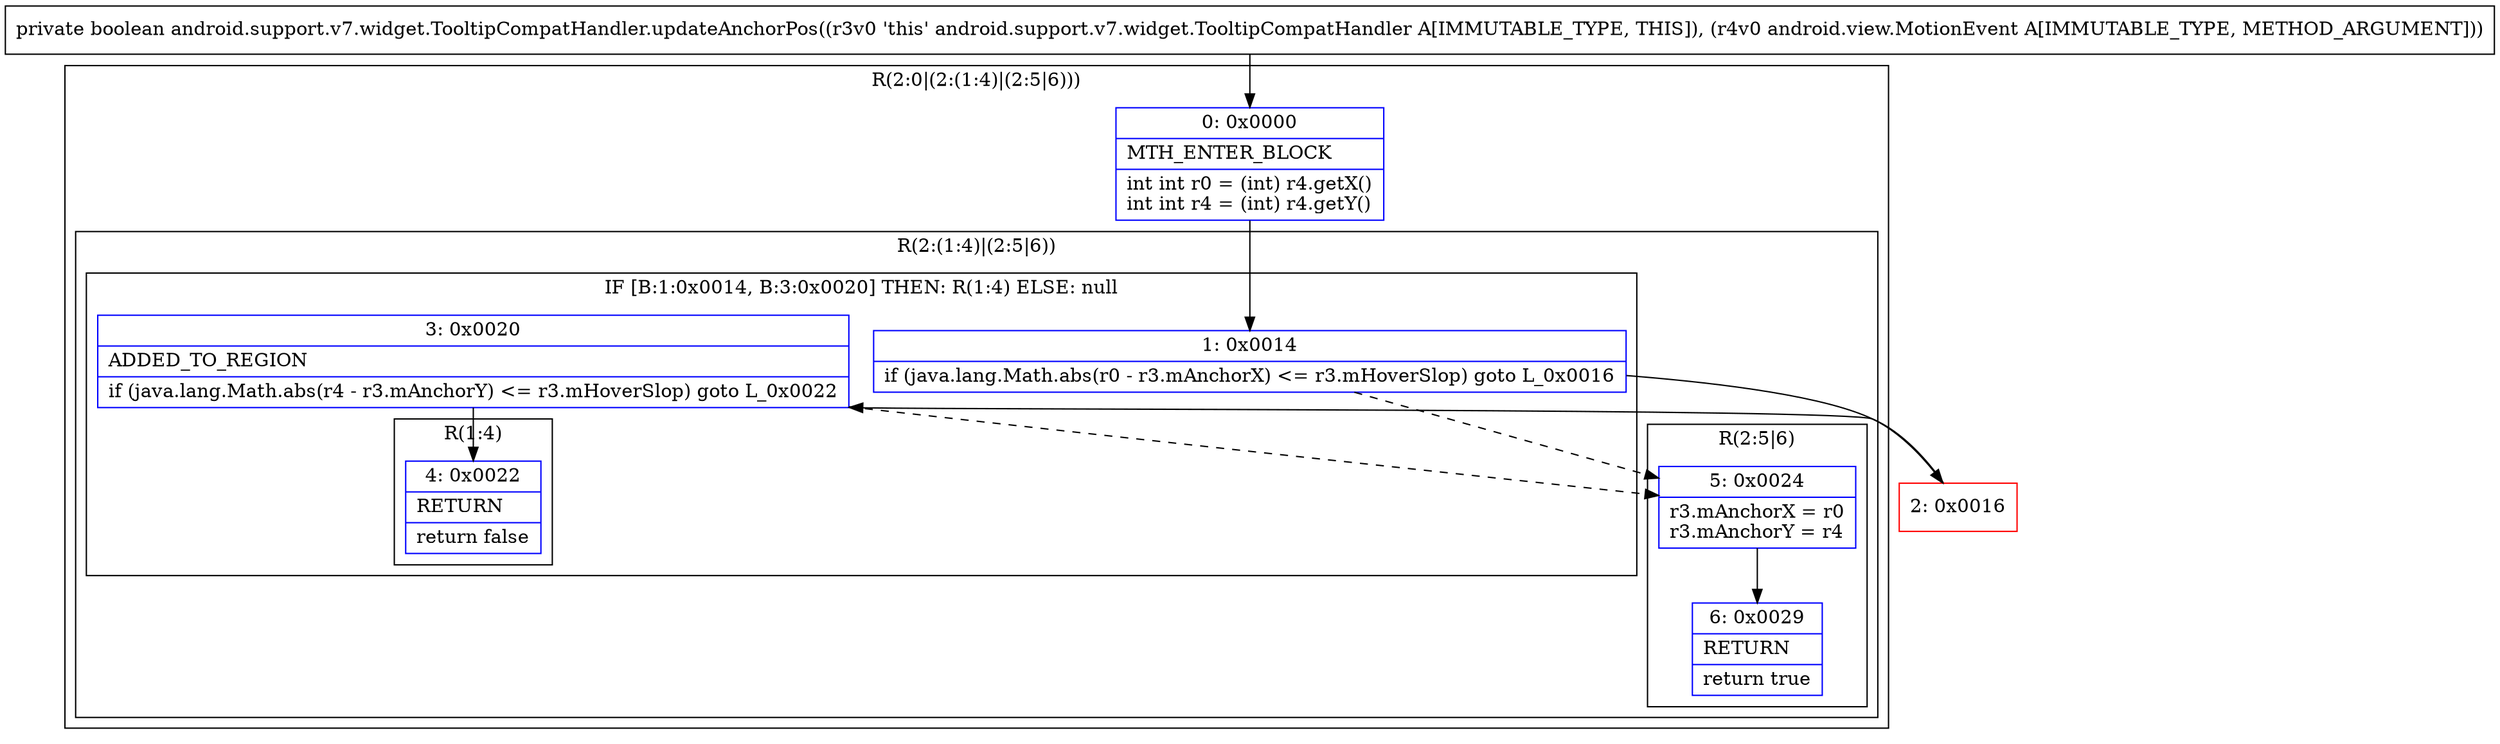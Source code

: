digraph "CFG forandroid.support.v7.widget.TooltipCompatHandler.updateAnchorPos(Landroid\/view\/MotionEvent;)Z" {
subgraph cluster_Region_412468360 {
label = "R(2:0|(2:(1:4)|(2:5|6)))";
node [shape=record,color=blue];
Node_0 [shape=record,label="{0\:\ 0x0000|MTH_ENTER_BLOCK\l|int int r0 = (int) r4.getX()\lint int r4 = (int) r4.getY()\l}"];
subgraph cluster_Region_508376938 {
label = "R(2:(1:4)|(2:5|6))";
node [shape=record,color=blue];
subgraph cluster_IfRegion_277071254 {
label = "IF [B:1:0x0014, B:3:0x0020] THEN: R(1:4) ELSE: null";
node [shape=record,color=blue];
Node_1 [shape=record,label="{1\:\ 0x0014|if (java.lang.Math.abs(r0 \- r3.mAnchorX) \<= r3.mHoverSlop) goto L_0x0016\l}"];
Node_3 [shape=record,label="{3\:\ 0x0020|ADDED_TO_REGION\l|if (java.lang.Math.abs(r4 \- r3.mAnchorY) \<= r3.mHoverSlop) goto L_0x0022\l}"];
subgraph cluster_Region_984441299 {
label = "R(1:4)";
node [shape=record,color=blue];
Node_4 [shape=record,label="{4\:\ 0x0022|RETURN\l|return false\l}"];
}
}
subgraph cluster_Region_1974150947 {
label = "R(2:5|6)";
node [shape=record,color=blue];
Node_5 [shape=record,label="{5\:\ 0x0024|r3.mAnchorX = r0\lr3.mAnchorY = r4\l}"];
Node_6 [shape=record,label="{6\:\ 0x0029|RETURN\l|return true\l}"];
}
}
}
Node_2 [shape=record,color=red,label="{2\:\ 0x0016}"];
MethodNode[shape=record,label="{private boolean android.support.v7.widget.TooltipCompatHandler.updateAnchorPos((r3v0 'this' android.support.v7.widget.TooltipCompatHandler A[IMMUTABLE_TYPE, THIS]), (r4v0 android.view.MotionEvent A[IMMUTABLE_TYPE, METHOD_ARGUMENT])) }"];
MethodNode -> Node_0;
Node_0 -> Node_1;
Node_1 -> Node_2;
Node_1 -> Node_5[style=dashed];
Node_3 -> Node_4;
Node_3 -> Node_5[style=dashed];
Node_5 -> Node_6;
Node_2 -> Node_3;
}

